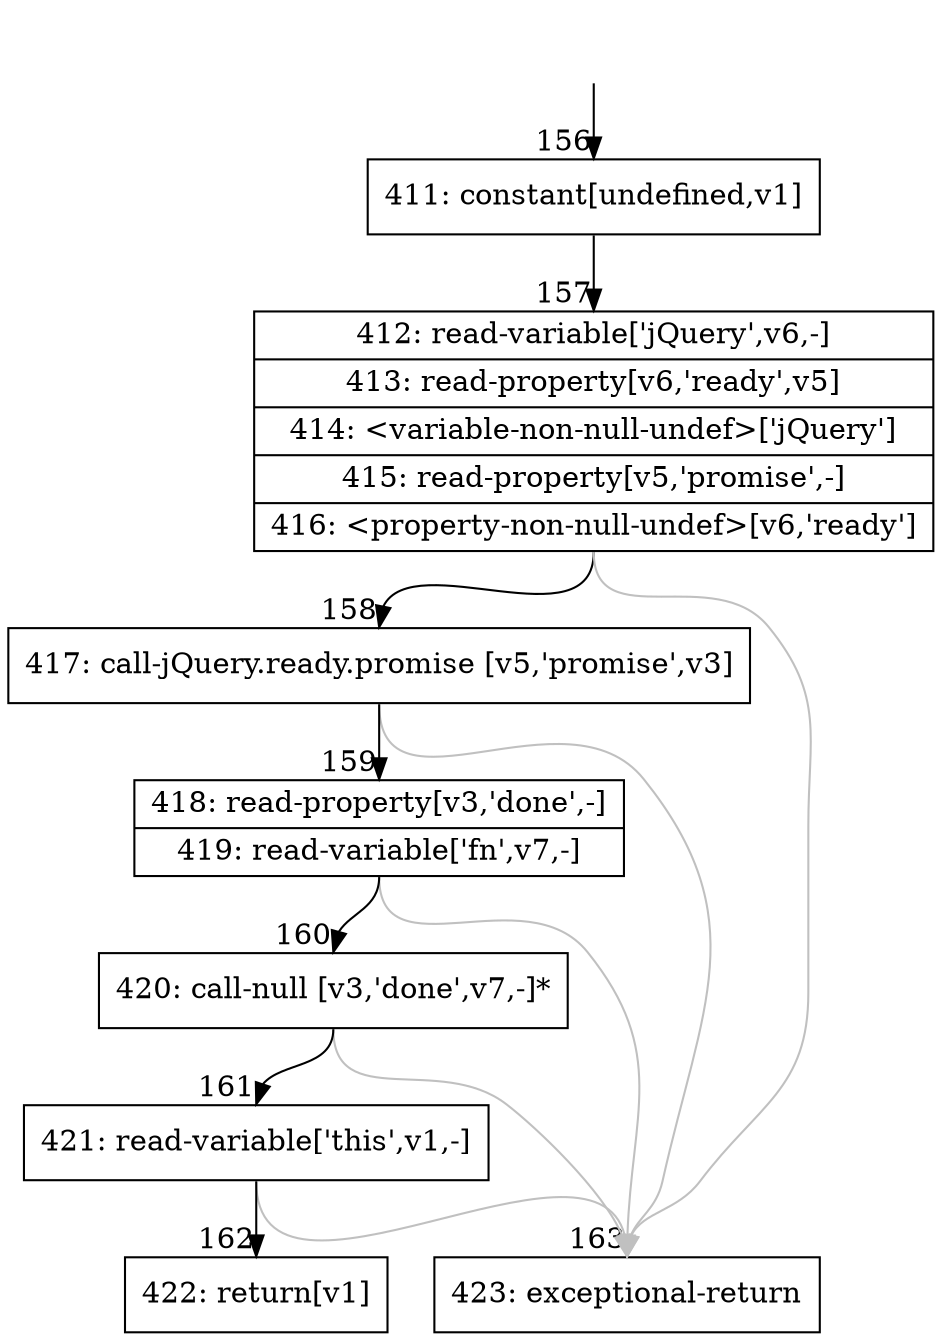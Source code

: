 digraph {
rankdir="TD"
BB_entry12[shape=none,label=""];
BB_entry12 -> BB156 [tailport=s, headport=n, headlabel="    156"]
BB156 [shape=record label="{411: constant[undefined,v1]}" ] 
BB156 -> BB157 [tailport=s, headport=n, headlabel="      157"]
BB157 [shape=record label="{412: read-variable['jQuery',v6,-]|413: read-property[v6,'ready',v5]|414: \<variable-non-null-undef\>['jQuery']|415: read-property[v5,'promise',-]|416: \<property-non-null-undef\>[v6,'ready']}" ] 
BB157 -> BB158 [tailport=s, headport=n, headlabel="      158"]
BB157 -> BB163 [tailport=s, headport=n, color=gray, headlabel="      163"]
BB158 [shape=record label="{417: call-jQuery.ready.promise [v5,'promise',v3]}" ] 
BB158 -> BB159 [tailport=s, headport=n, headlabel="      159"]
BB158 -> BB163 [tailport=s, headport=n, color=gray]
BB159 [shape=record label="{418: read-property[v3,'done',-]|419: read-variable['fn',v7,-]}" ] 
BB159 -> BB160 [tailport=s, headport=n, headlabel="      160"]
BB159 -> BB163 [tailport=s, headport=n, color=gray]
BB160 [shape=record label="{420: call-null [v3,'done',v7,-]*}" ] 
BB160 -> BB161 [tailport=s, headport=n, headlabel="      161"]
BB160 -> BB163 [tailport=s, headport=n, color=gray]
BB161 [shape=record label="{421: read-variable['this',v1,-]}" ] 
BB161 -> BB162 [tailport=s, headport=n, headlabel="      162"]
BB161 -> BB163 [tailport=s, headport=n, color=gray]
BB162 [shape=record label="{422: return[v1]}" ] 
BB163 [shape=record label="{423: exceptional-return}" ] 
}
